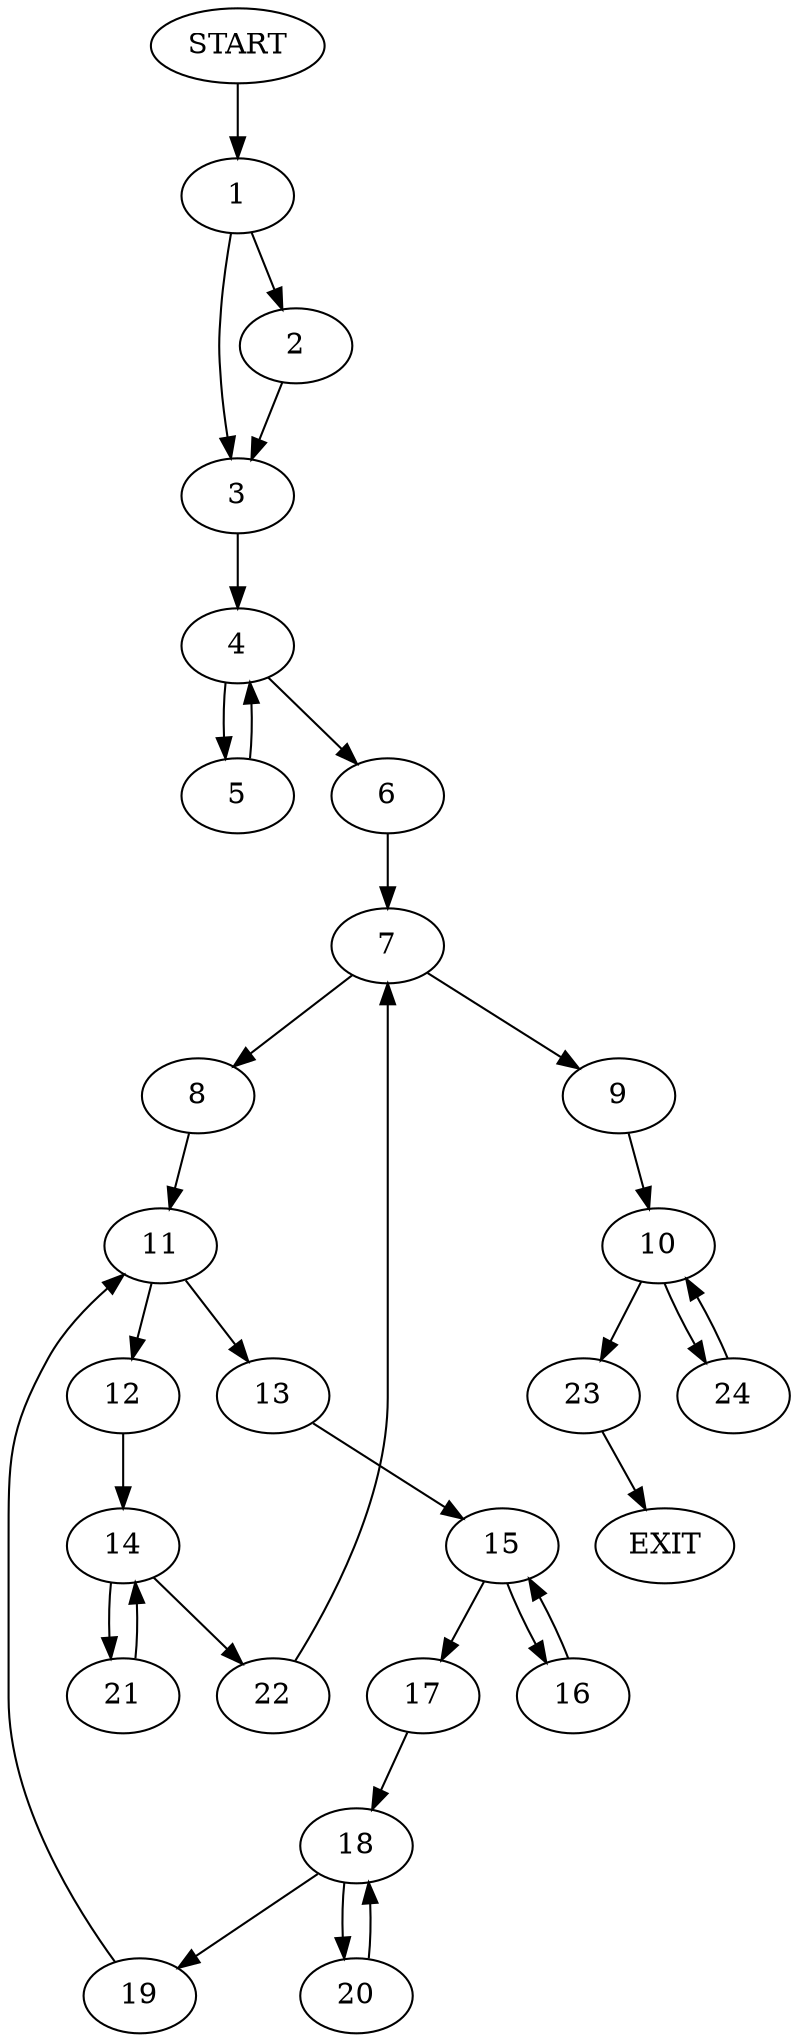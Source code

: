 digraph {
0 [label="START"]
25 [label="EXIT"]
0 -> 1
1 -> 2
1 -> 3
2 -> 3
3 -> 4
4 -> 5
4 -> 6
6 -> 7
5 -> 4
7 -> 8
7 -> 9
9 -> 10
8 -> 11
11 -> 12
11 -> 13
12 -> 14
13 -> 15
15 -> 16
15 -> 17
17 -> 18
16 -> 15
18 -> 19
18 -> 20
19 -> 11
20 -> 18
14 -> 21
14 -> 22
22 -> 7
21 -> 14
10 -> 23
10 -> 24
24 -> 10
23 -> 25
}
